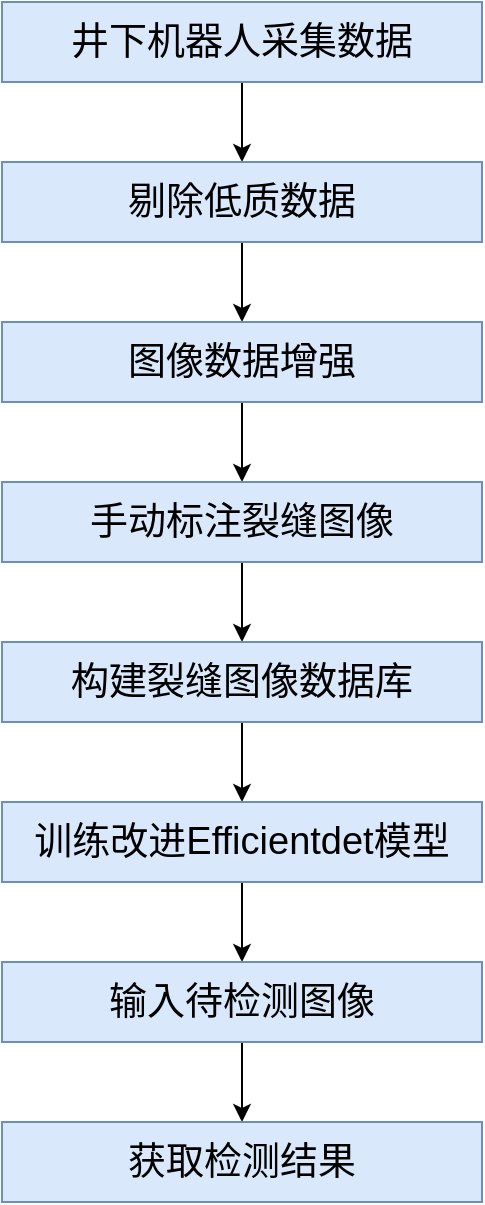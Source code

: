 <mxfile version="20.3.0" type="github">
  <diagram id="Me9XHudTuH9sCGc-dVAF" name="第 1 页">
    <mxGraphModel dx="782" dy="412" grid="1" gridSize="10" guides="1" tooltips="1" connect="1" arrows="1" fold="1" page="1" pageScale="1" pageWidth="827" pageHeight="1169" math="0" shadow="0">
      <root>
        <mxCell id="0" />
        <mxCell id="1" parent="0" />
        <mxCell id="kHEMgU5fXvgZ2HoR9b6R-13" style="edgeStyle=orthogonalEdgeStyle;rounded=0;orthogonalLoop=1;jettySize=auto;html=1;exitX=0.5;exitY=1;exitDx=0;exitDy=0;entryX=0.5;entryY=0;entryDx=0;entryDy=0;fontSize=19;" edge="1" parent="1" source="kHEMgU5fXvgZ2HoR9b6R-1" target="kHEMgU5fXvgZ2HoR9b6R-2">
          <mxGeometry relative="1" as="geometry" />
        </mxCell>
        <mxCell id="kHEMgU5fXvgZ2HoR9b6R-1" value="&lt;font style=&quot;font-size: 19px;&quot;&gt;井下机器人采集数据&lt;/font&gt;" style="rounded=0;whiteSpace=wrap;html=1;fillColor=#dae8fc;strokeColor=#6c8ebf;" vertex="1" parent="1">
          <mxGeometry x="260" y="40" width="240" height="40" as="geometry" />
        </mxCell>
        <mxCell id="kHEMgU5fXvgZ2HoR9b6R-14" style="edgeStyle=orthogonalEdgeStyle;rounded=0;orthogonalLoop=1;jettySize=auto;html=1;exitX=0.5;exitY=1;exitDx=0;exitDy=0;fontSize=19;entryX=0.5;entryY=0;entryDx=0;entryDy=0;" edge="1" parent="1" source="kHEMgU5fXvgZ2HoR9b6R-2" target="kHEMgU5fXvgZ2HoR9b6R-3">
          <mxGeometry relative="1" as="geometry">
            <mxPoint x="380" y="190" as="targetPoint" />
          </mxGeometry>
        </mxCell>
        <mxCell id="kHEMgU5fXvgZ2HoR9b6R-2" value="&lt;span style=&quot;font-size: 19px;&quot;&gt;剔除低质数据&lt;/span&gt;" style="rounded=0;whiteSpace=wrap;html=1;fillColor=#dae8fc;strokeColor=#6c8ebf;" vertex="1" parent="1">
          <mxGeometry x="260" y="120" width="240" height="40" as="geometry" />
        </mxCell>
        <mxCell id="kHEMgU5fXvgZ2HoR9b6R-15" style="edgeStyle=orthogonalEdgeStyle;rounded=0;orthogonalLoop=1;jettySize=auto;html=1;exitX=0.5;exitY=1;exitDx=0;exitDy=0;fontSize=19;" edge="1" parent="1" source="kHEMgU5fXvgZ2HoR9b6R-3" target="kHEMgU5fXvgZ2HoR9b6R-5">
          <mxGeometry relative="1" as="geometry" />
        </mxCell>
        <mxCell id="kHEMgU5fXvgZ2HoR9b6R-3" value="&lt;span style=&quot;font-size: 19px;&quot;&gt;图像数据增强&lt;/span&gt;" style="rounded=0;whiteSpace=wrap;html=1;fillColor=#dae8fc;strokeColor=#6c8ebf;" vertex="1" parent="1">
          <mxGeometry x="260" y="200" width="240" height="40" as="geometry" />
        </mxCell>
        <mxCell id="kHEMgU5fXvgZ2HoR9b6R-16" style="edgeStyle=orthogonalEdgeStyle;rounded=0;orthogonalLoop=1;jettySize=auto;html=1;exitX=0.5;exitY=1;exitDx=0;exitDy=0;entryX=0.5;entryY=0;entryDx=0;entryDy=0;fontSize=19;" edge="1" parent="1" source="kHEMgU5fXvgZ2HoR9b6R-5" target="kHEMgU5fXvgZ2HoR9b6R-6">
          <mxGeometry relative="1" as="geometry" />
        </mxCell>
        <mxCell id="kHEMgU5fXvgZ2HoR9b6R-5" value="&lt;span style=&quot;font-size: 19px;&quot;&gt;手动标注裂缝图像&lt;/span&gt;" style="rounded=0;whiteSpace=wrap;html=1;fillColor=#dae8fc;strokeColor=#6c8ebf;" vertex="1" parent="1">
          <mxGeometry x="260" y="280" width="240" height="40" as="geometry" />
        </mxCell>
        <mxCell id="kHEMgU5fXvgZ2HoR9b6R-17" style="edgeStyle=orthogonalEdgeStyle;rounded=0;orthogonalLoop=1;jettySize=auto;html=1;exitX=0.5;exitY=1;exitDx=0;exitDy=0;fontSize=19;" edge="1" parent="1" source="kHEMgU5fXvgZ2HoR9b6R-6" target="kHEMgU5fXvgZ2HoR9b6R-7">
          <mxGeometry relative="1" as="geometry" />
        </mxCell>
        <mxCell id="kHEMgU5fXvgZ2HoR9b6R-6" value="&lt;span style=&quot;font-size: 19px;&quot;&gt;构建裂缝图像数据库&lt;/span&gt;" style="rounded=0;whiteSpace=wrap;html=1;fillColor=#dae8fc;strokeColor=#6c8ebf;" vertex="1" parent="1">
          <mxGeometry x="260" y="360" width="240" height="40" as="geometry" />
        </mxCell>
        <mxCell id="kHEMgU5fXvgZ2HoR9b6R-18" style="edgeStyle=orthogonalEdgeStyle;rounded=0;orthogonalLoop=1;jettySize=auto;html=1;exitX=0.5;exitY=1;exitDx=0;exitDy=0;entryX=0.5;entryY=0;entryDx=0;entryDy=0;fontSize=19;" edge="1" parent="1" source="kHEMgU5fXvgZ2HoR9b6R-7" target="kHEMgU5fXvgZ2HoR9b6R-8">
          <mxGeometry relative="1" as="geometry" />
        </mxCell>
        <mxCell id="kHEMgU5fXvgZ2HoR9b6R-7" value="&lt;span style=&quot;font-size: 19px;&quot;&gt;训练改进Efficientdet模型&lt;/span&gt;" style="rounded=0;whiteSpace=wrap;html=1;fillColor=#dae8fc;strokeColor=#6c8ebf;" vertex="1" parent="1">
          <mxGeometry x="260" y="440" width="240" height="40" as="geometry" />
        </mxCell>
        <mxCell id="kHEMgU5fXvgZ2HoR9b6R-19" style="edgeStyle=orthogonalEdgeStyle;rounded=0;orthogonalLoop=1;jettySize=auto;html=1;exitX=0.5;exitY=1;exitDx=0;exitDy=0;entryX=0.5;entryY=0;entryDx=0;entryDy=0;fontSize=19;" edge="1" parent="1" source="kHEMgU5fXvgZ2HoR9b6R-8" target="kHEMgU5fXvgZ2HoR9b6R-9">
          <mxGeometry relative="1" as="geometry" />
        </mxCell>
        <mxCell id="kHEMgU5fXvgZ2HoR9b6R-8" value="&lt;span style=&quot;font-size: 19px;&quot;&gt;输入待检测图像&lt;/span&gt;" style="rounded=0;whiteSpace=wrap;html=1;fillColor=#dae8fc;strokeColor=#6c8ebf;" vertex="1" parent="1">
          <mxGeometry x="260" y="520" width="240" height="40" as="geometry" />
        </mxCell>
        <mxCell id="kHEMgU5fXvgZ2HoR9b6R-9" value="&lt;span style=&quot;font-size: 19px;&quot;&gt;获取检测结果&lt;/span&gt;" style="rounded=0;whiteSpace=wrap;html=1;fillColor=#dae8fc;strokeColor=#6c8ebf;" vertex="1" parent="1">
          <mxGeometry x="260" y="600" width="240" height="40" as="geometry" />
        </mxCell>
      </root>
    </mxGraphModel>
  </diagram>
</mxfile>
